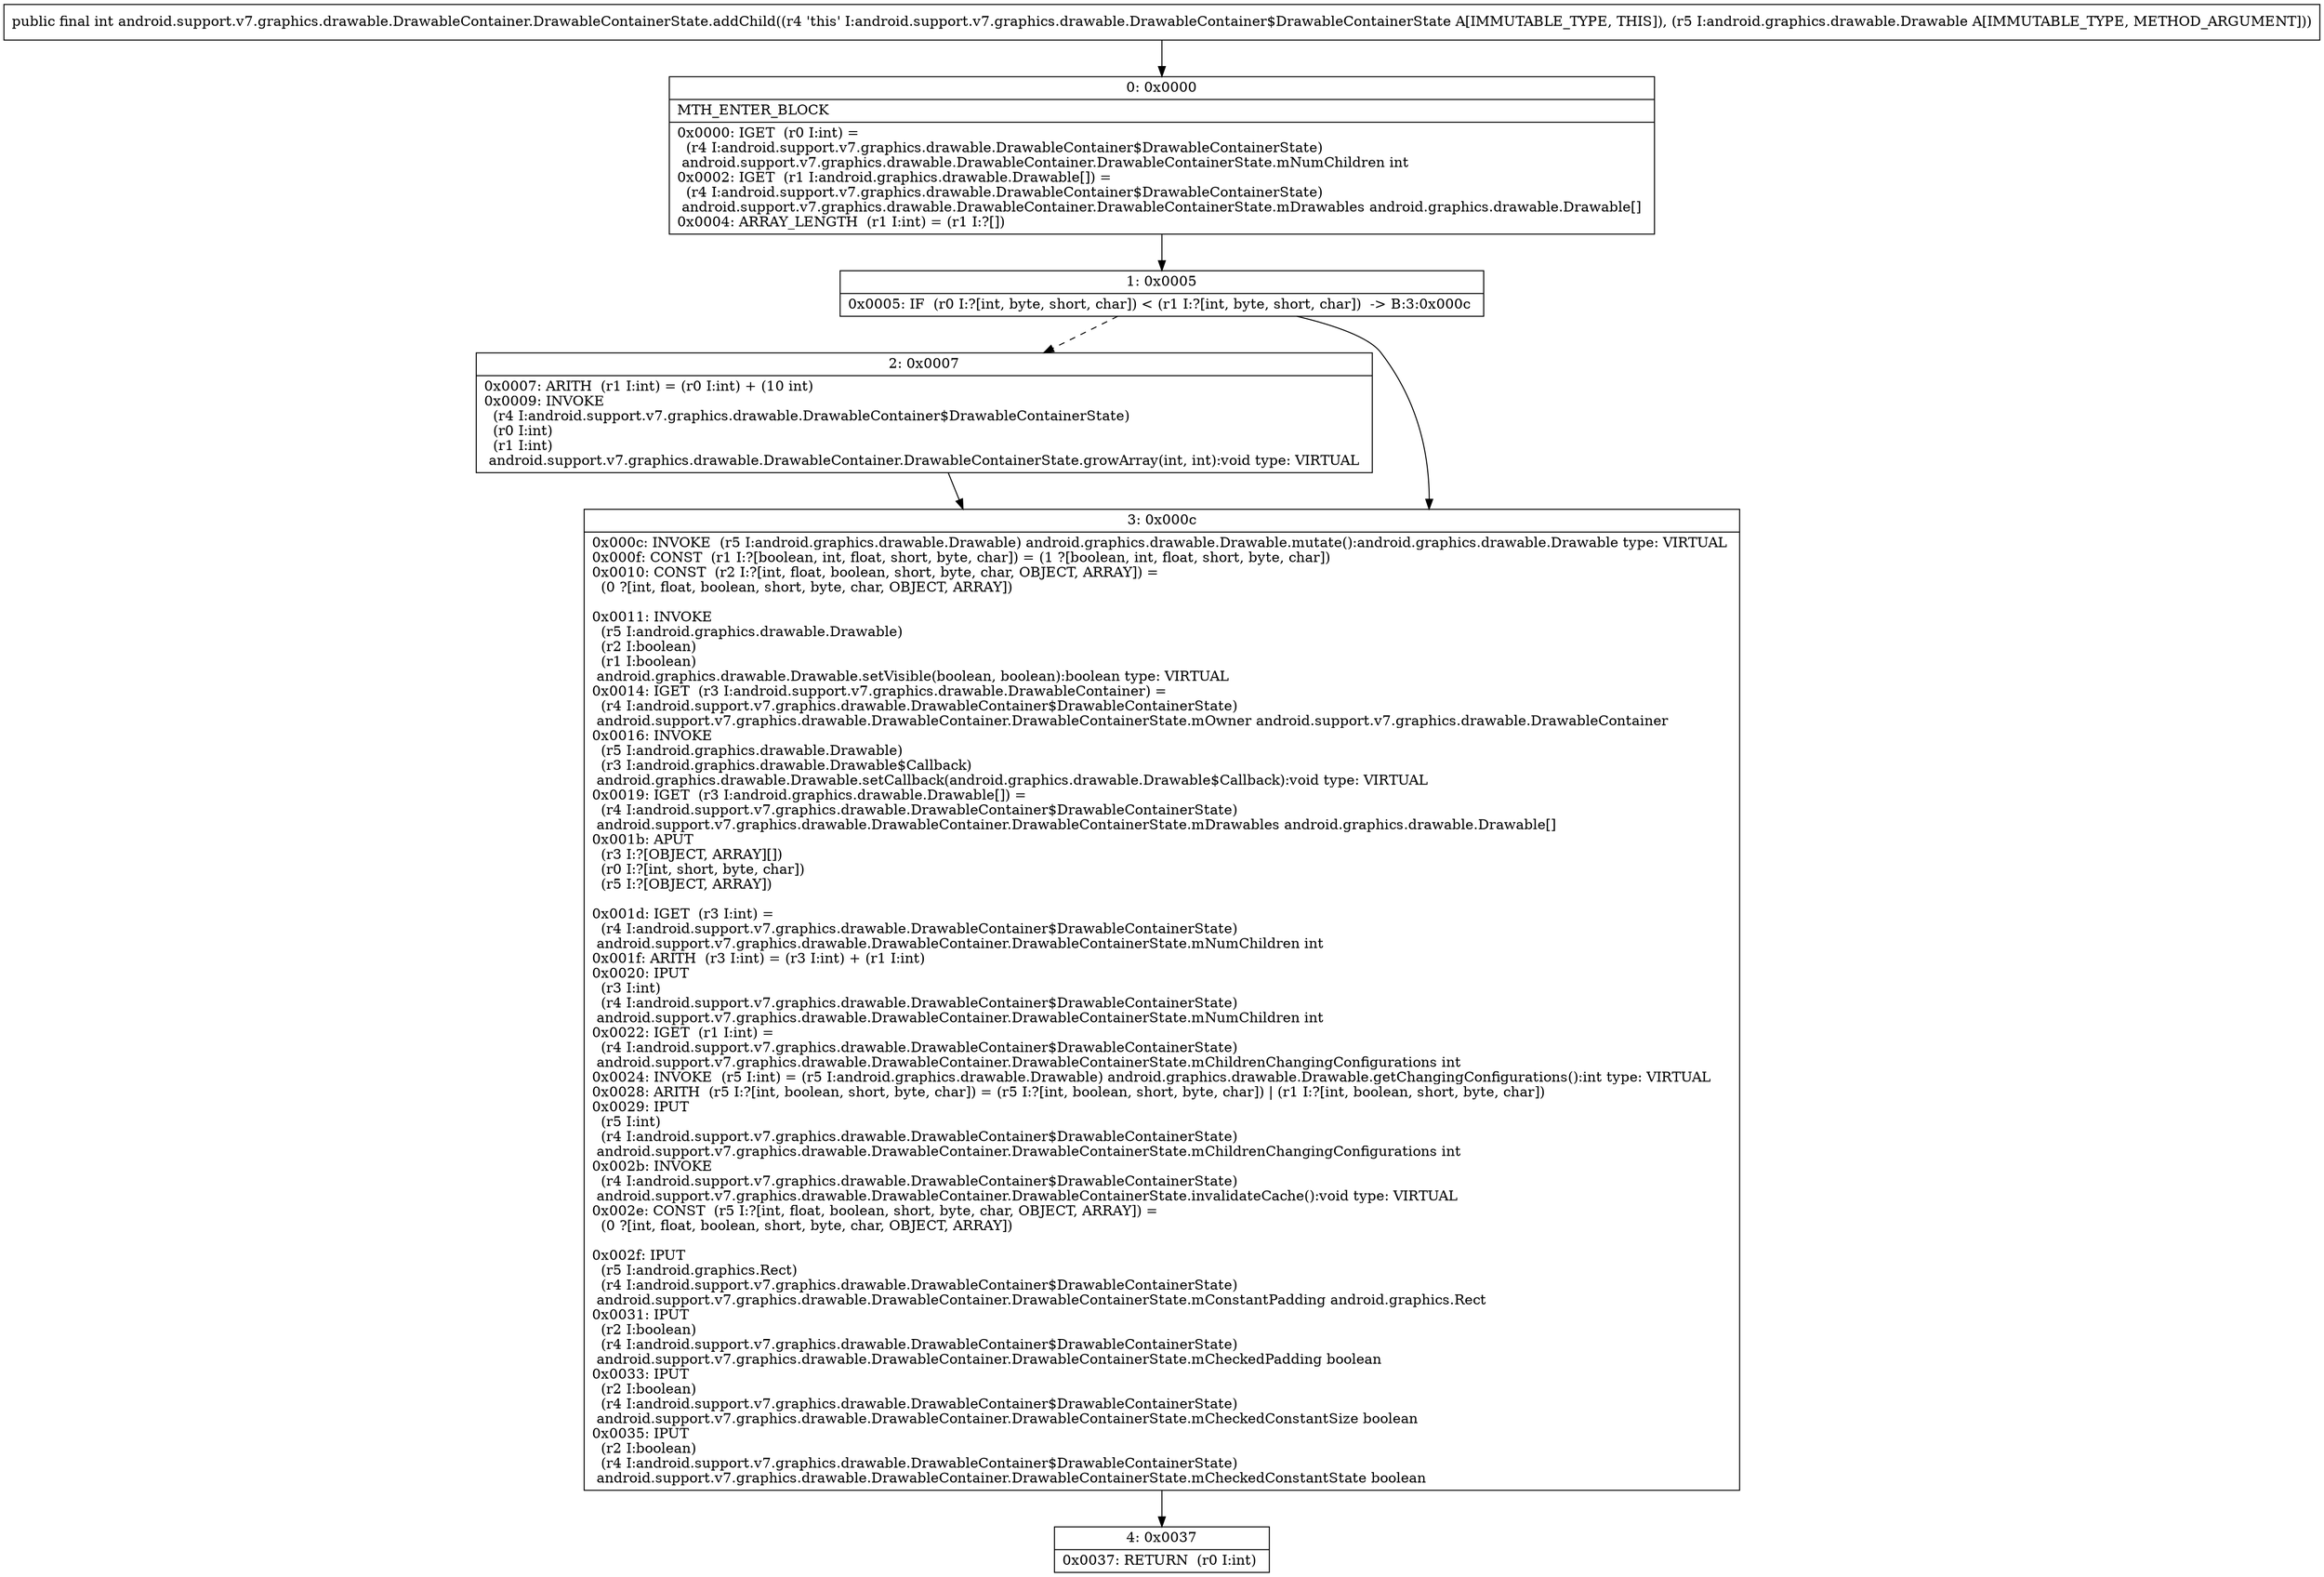 digraph "CFG forandroid.support.v7.graphics.drawable.DrawableContainer.DrawableContainerState.addChild(Landroid\/graphics\/drawable\/Drawable;)I" {
Node_0 [shape=record,label="{0\:\ 0x0000|MTH_ENTER_BLOCK\l|0x0000: IGET  (r0 I:int) = \l  (r4 I:android.support.v7.graphics.drawable.DrawableContainer$DrawableContainerState)\l android.support.v7.graphics.drawable.DrawableContainer.DrawableContainerState.mNumChildren int \l0x0002: IGET  (r1 I:android.graphics.drawable.Drawable[]) = \l  (r4 I:android.support.v7.graphics.drawable.DrawableContainer$DrawableContainerState)\l android.support.v7.graphics.drawable.DrawableContainer.DrawableContainerState.mDrawables android.graphics.drawable.Drawable[] \l0x0004: ARRAY_LENGTH  (r1 I:int) = (r1 I:?[]) \l}"];
Node_1 [shape=record,label="{1\:\ 0x0005|0x0005: IF  (r0 I:?[int, byte, short, char]) \< (r1 I:?[int, byte, short, char])  \-\> B:3:0x000c \l}"];
Node_2 [shape=record,label="{2\:\ 0x0007|0x0007: ARITH  (r1 I:int) = (r0 I:int) + (10 int) \l0x0009: INVOKE  \l  (r4 I:android.support.v7.graphics.drawable.DrawableContainer$DrawableContainerState)\l  (r0 I:int)\l  (r1 I:int)\l android.support.v7.graphics.drawable.DrawableContainer.DrawableContainerState.growArray(int, int):void type: VIRTUAL \l}"];
Node_3 [shape=record,label="{3\:\ 0x000c|0x000c: INVOKE  (r5 I:android.graphics.drawable.Drawable) android.graphics.drawable.Drawable.mutate():android.graphics.drawable.Drawable type: VIRTUAL \l0x000f: CONST  (r1 I:?[boolean, int, float, short, byte, char]) = (1 ?[boolean, int, float, short, byte, char]) \l0x0010: CONST  (r2 I:?[int, float, boolean, short, byte, char, OBJECT, ARRAY]) = \l  (0 ?[int, float, boolean, short, byte, char, OBJECT, ARRAY])\l \l0x0011: INVOKE  \l  (r5 I:android.graphics.drawable.Drawable)\l  (r2 I:boolean)\l  (r1 I:boolean)\l android.graphics.drawable.Drawable.setVisible(boolean, boolean):boolean type: VIRTUAL \l0x0014: IGET  (r3 I:android.support.v7.graphics.drawable.DrawableContainer) = \l  (r4 I:android.support.v7.graphics.drawable.DrawableContainer$DrawableContainerState)\l android.support.v7.graphics.drawable.DrawableContainer.DrawableContainerState.mOwner android.support.v7.graphics.drawable.DrawableContainer \l0x0016: INVOKE  \l  (r5 I:android.graphics.drawable.Drawable)\l  (r3 I:android.graphics.drawable.Drawable$Callback)\l android.graphics.drawable.Drawable.setCallback(android.graphics.drawable.Drawable$Callback):void type: VIRTUAL \l0x0019: IGET  (r3 I:android.graphics.drawable.Drawable[]) = \l  (r4 I:android.support.v7.graphics.drawable.DrawableContainer$DrawableContainerState)\l android.support.v7.graphics.drawable.DrawableContainer.DrawableContainerState.mDrawables android.graphics.drawable.Drawable[] \l0x001b: APUT  \l  (r3 I:?[OBJECT, ARRAY][])\l  (r0 I:?[int, short, byte, char])\l  (r5 I:?[OBJECT, ARRAY])\l \l0x001d: IGET  (r3 I:int) = \l  (r4 I:android.support.v7.graphics.drawable.DrawableContainer$DrawableContainerState)\l android.support.v7.graphics.drawable.DrawableContainer.DrawableContainerState.mNumChildren int \l0x001f: ARITH  (r3 I:int) = (r3 I:int) + (r1 I:int) \l0x0020: IPUT  \l  (r3 I:int)\l  (r4 I:android.support.v7.graphics.drawable.DrawableContainer$DrawableContainerState)\l android.support.v7.graphics.drawable.DrawableContainer.DrawableContainerState.mNumChildren int \l0x0022: IGET  (r1 I:int) = \l  (r4 I:android.support.v7.graphics.drawable.DrawableContainer$DrawableContainerState)\l android.support.v7.graphics.drawable.DrawableContainer.DrawableContainerState.mChildrenChangingConfigurations int \l0x0024: INVOKE  (r5 I:int) = (r5 I:android.graphics.drawable.Drawable) android.graphics.drawable.Drawable.getChangingConfigurations():int type: VIRTUAL \l0x0028: ARITH  (r5 I:?[int, boolean, short, byte, char]) = (r5 I:?[int, boolean, short, byte, char]) \| (r1 I:?[int, boolean, short, byte, char]) \l0x0029: IPUT  \l  (r5 I:int)\l  (r4 I:android.support.v7.graphics.drawable.DrawableContainer$DrawableContainerState)\l android.support.v7.graphics.drawable.DrawableContainer.DrawableContainerState.mChildrenChangingConfigurations int \l0x002b: INVOKE  \l  (r4 I:android.support.v7.graphics.drawable.DrawableContainer$DrawableContainerState)\l android.support.v7.graphics.drawable.DrawableContainer.DrawableContainerState.invalidateCache():void type: VIRTUAL \l0x002e: CONST  (r5 I:?[int, float, boolean, short, byte, char, OBJECT, ARRAY]) = \l  (0 ?[int, float, boolean, short, byte, char, OBJECT, ARRAY])\l \l0x002f: IPUT  \l  (r5 I:android.graphics.Rect)\l  (r4 I:android.support.v7.graphics.drawable.DrawableContainer$DrawableContainerState)\l android.support.v7.graphics.drawable.DrawableContainer.DrawableContainerState.mConstantPadding android.graphics.Rect \l0x0031: IPUT  \l  (r2 I:boolean)\l  (r4 I:android.support.v7.graphics.drawable.DrawableContainer$DrawableContainerState)\l android.support.v7.graphics.drawable.DrawableContainer.DrawableContainerState.mCheckedPadding boolean \l0x0033: IPUT  \l  (r2 I:boolean)\l  (r4 I:android.support.v7.graphics.drawable.DrawableContainer$DrawableContainerState)\l android.support.v7.graphics.drawable.DrawableContainer.DrawableContainerState.mCheckedConstantSize boolean \l0x0035: IPUT  \l  (r2 I:boolean)\l  (r4 I:android.support.v7.graphics.drawable.DrawableContainer$DrawableContainerState)\l android.support.v7.graphics.drawable.DrawableContainer.DrawableContainerState.mCheckedConstantState boolean \l}"];
Node_4 [shape=record,label="{4\:\ 0x0037|0x0037: RETURN  (r0 I:int) \l}"];
MethodNode[shape=record,label="{public final int android.support.v7.graphics.drawable.DrawableContainer.DrawableContainerState.addChild((r4 'this' I:android.support.v7.graphics.drawable.DrawableContainer$DrawableContainerState A[IMMUTABLE_TYPE, THIS]), (r5 I:android.graphics.drawable.Drawable A[IMMUTABLE_TYPE, METHOD_ARGUMENT])) }"];
MethodNode -> Node_0;
Node_0 -> Node_1;
Node_1 -> Node_2[style=dashed];
Node_1 -> Node_3;
Node_2 -> Node_3;
Node_3 -> Node_4;
}

